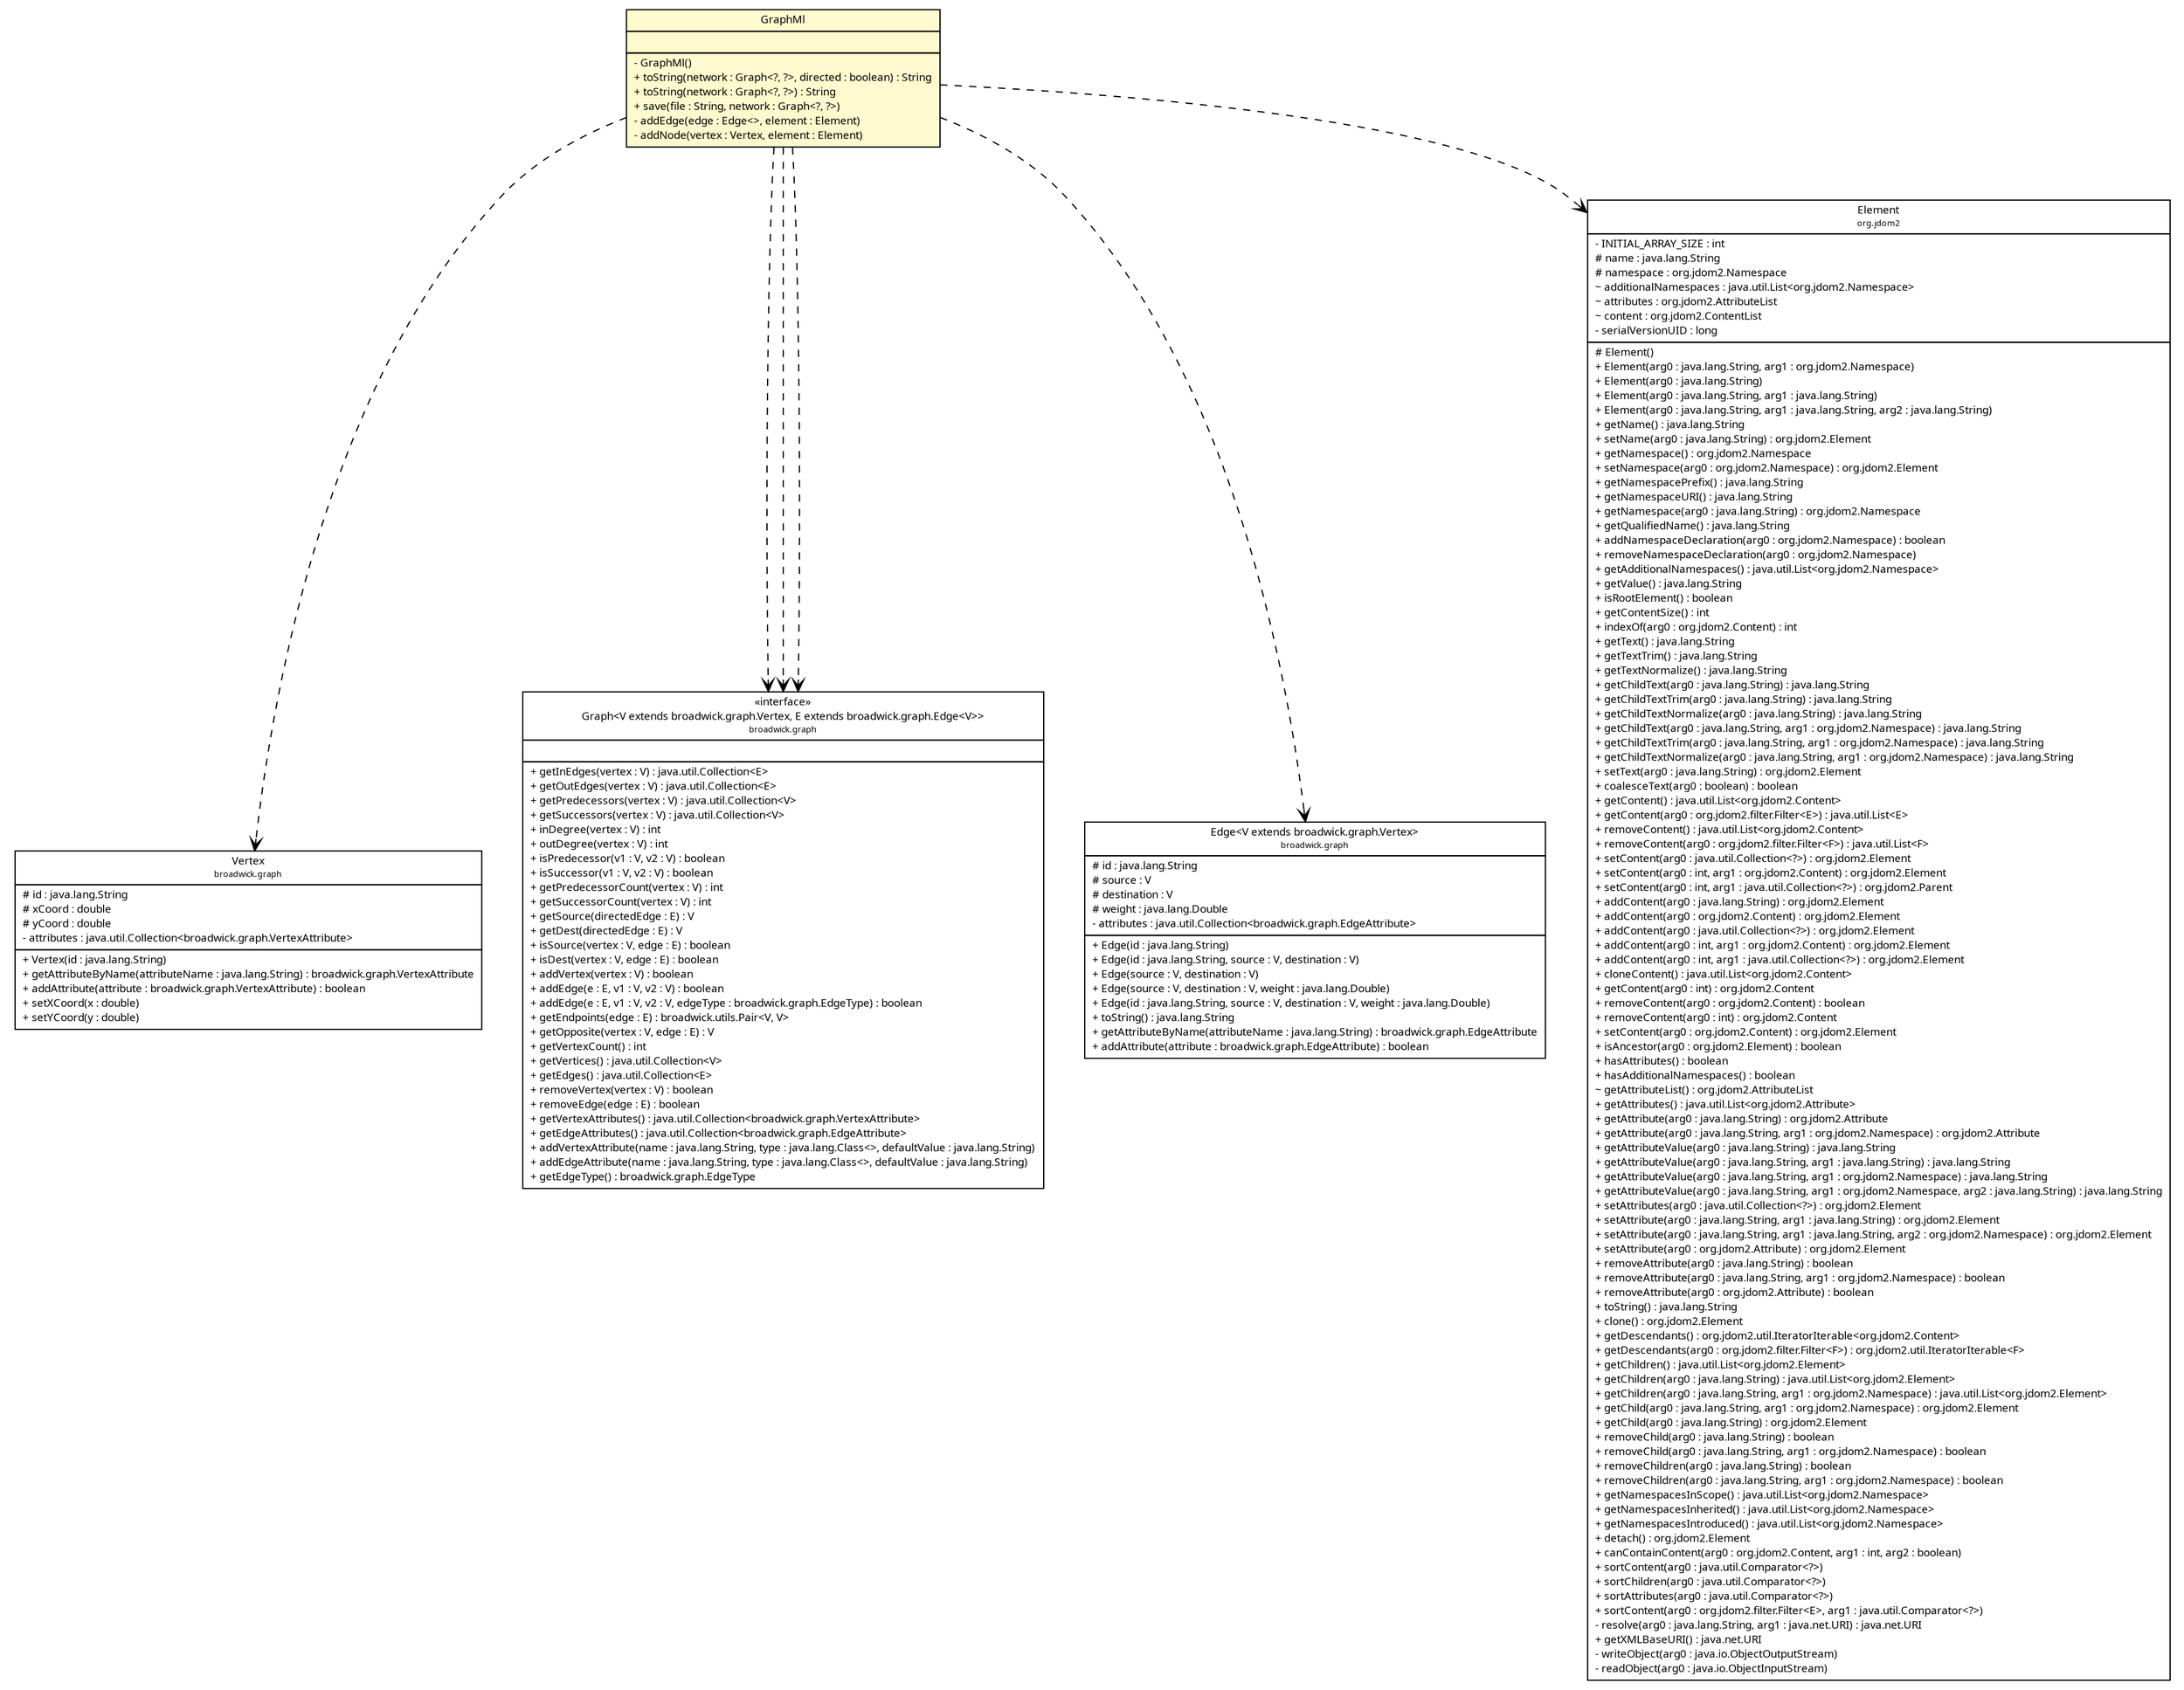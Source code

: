 #!/usr/local/bin/dot
#
# Class diagram 
# Generated by UMLGraph version R5_6 (http://www.umlgraph.org/)
#

digraph G {
	edge [fontname="Trebuchet MS",fontsize=10,labelfontname="Trebuchet MS",labelfontsize=10];
	node [fontname="Trebuchet MS",fontsize=10,shape=plaintext];
	nodesep=0.25;
	ranksep=0.5;
	// broadwick.graph.Vertex
	c11386 [label=<<table title="broadwick.graph.Vertex" border="0" cellborder="1" cellspacing="0" cellpadding="2" port="p" href="../Vertex.html">
		<tr><td><table border="0" cellspacing="0" cellpadding="1">
<tr><td align="center" balign="center"><font face="Trebuchet MS"> Vertex </font></td></tr>
<tr><td align="center" balign="center"><font face="Trebuchet MS" point-size="7.0"> broadwick.graph </font></td></tr>
		</table></td></tr>
		<tr><td><table border="0" cellspacing="0" cellpadding="1">
<tr><td align="left" balign="left"> # id : java.lang.String </td></tr>
<tr><td align="left" balign="left"> # xCoord : double </td></tr>
<tr><td align="left" balign="left"> # yCoord : double </td></tr>
<tr><td align="left" balign="left"> - attributes : java.util.Collection&lt;broadwick.graph.VertexAttribute&gt; </td></tr>
		</table></td></tr>
		<tr><td><table border="0" cellspacing="0" cellpadding="1">
<tr><td align="left" balign="left"> + Vertex(id : java.lang.String) </td></tr>
<tr><td align="left" balign="left"> + getAttributeByName(attributeName : java.lang.String) : broadwick.graph.VertexAttribute </td></tr>
<tr><td align="left" balign="left"> + addAttribute(attribute : broadwick.graph.VertexAttribute) : boolean </td></tr>
<tr><td align="left" balign="left"> + setXCoord(x : double) </td></tr>
<tr><td align="left" balign="left"> + setYCoord(y : double) </td></tr>
		</table></td></tr>
		</table>>, URL="../Vertex.html", fontname="Trebuchet MS", fontcolor="black", fontsize=9.0];
	// broadwick.graph.Graph<V extends broadwick.graph.Vertex, E extends broadwick.graph.Edge<V>>
	c11389 [label=<<table title="broadwick.graph.Graph" border="0" cellborder="1" cellspacing="0" cellpadding="2" port="p" href="../Graph.html">
		<tr><td><table border="0" cellspacing="0" cellpadding="1">
<tr><td align="center" balign="center"> &#171;interface&#187; </td></tr>
<tr><td align="center" balign="center"><font face="Trebuchet MS"> Graph&lt;V extends broadwick.graph.Vertex, E extends broadwick.graph.Edge&lt;V&gt;&gt; </font></td></tr>
<tr><td align="center" balign="center"><font face="Trebuchet MS" point-size="7.0"> broadwick.graph </font></td></tr>
		</table></td></tr>
		<tr><td><table border="0" cellspacing="0" cellpadding="1">
<tr><td align="left" balign="left">  </td></tr>
		</table></td></tr>
		<tr><td><table border="0" cellspacing="0" cellpadding="1">
<tr><td align="left" balign="left"> + getInEdges(vertex : V) : java.util.Collection&lt;E&gt; </td></tr>
<tr><td align="left" balign="left"> + getOutEdges(vertex : V) : java.util.Collection&lt;E&gt; </td></tr>
<tr><td align="left" balign="left"> + getPredecessors(vertex : V) : java.util.Collection&lt;V&gt; </td></tr>
<tr><td align="left" balign="left"> + getSuccessors(vertex : V) : java.util.Collection&lt;V&gt; </td></tr>
<tr><td align="left" balign="left"> + inDegree(vertex : V) : int </td></tr>
<tr><td align="left" balign="left"> + outDegree(vertex : V) : int </td></tr>
<tr><td align="left" balign="left"> + isPredecessor(v1 : V, v2 : V) : boolean </td></tr>
<tr><td align="left" balign="left"> + isSuccessor(v1 : V, v2 : V) : boolean </td></tr>
<tr><td align="left" balign="left"> + getPredecessorCount(vertex : V) : int </td></tr>
<tr><td align="left" balign="left"> + getSuccessorCount(vertex : V) : int </td></tr>
<tr><td align="left" balign="left"> + getSource(directedEdge : E) : V </td></tr>
<tr><td align="left" balign="left"> + getDest(directedEdge : E) : V </td></tr>
<tr><td align="left" balign="left"> + isSource(vertex : V, edge : E) : boolean </td></tr>
<tr><td align="left" balign="left"> + isDest(vertex : V, edge : E) : boolean </td></tr>
<tr><td align="left" balign="left"> + addVertex(vertex : V) : boolean </td></tr>
<tr><td align="left" balign="left"> + addEdge(e : E, v1 : V, v2 : V) : boolean </td></tr>
<tr><td align="left" balign="left"> + addEdge(e : E, v1 : V, v2 : V, edgeType : broadwick.graph.EdgeType) : boolean </td></tr>
<tr><td align="left" balign="left"> + getEndpoints(edge : E) : broadwick.utils.Pair&lt;V, V&gt; </td></tr>
<tr><td align="left" balign="left"> + getOpposite(vertex : V, edge : E) : V </td></tr>
<tr><td align="left" balign="left"> + getVertexCount() : int </td></tr>
<tr><td align="left" balign="left"> + getVertices() : java.util.Collection&lt;V&gt; </td></tr>
<tr><td align="left" balign="left"> + getEdges() : java.util.Collection&lt;E&gt; </td></tr>
<tr><td align="left" balign="left"> + removeVertex(vertex : V) : boolean </td></tr>
<tr><td align="left" balign="left"> + removeEdge(edge : E) : boolean </td></tr>
<tr><td align="left" balign="left"> + getVertexAttributes() : java.util.Collection&lt;broadwick.graph.VertexAttribute&gt; </td></tr>
<tr><td align="left" balign="left"> + getEdgeAttributes() : java.util.Collection&lt;broadwick.graph.EdgeAttribute&gt; </td></tr>
<tr><td align="left" balign="left"> + addVertexAttribute(name : java.lang.String, type : java.lang.Class&lt;&gt;, defaultValue : java.lang.String) </td></tr>
<tr><td align="left" balign="left"> + addEdgeAttribute(name : java.lang.String, type : java.lang.Class&lt;&gt;, defaultValue : java.lang.String) </td></tr>
<tr><td align="left" balign="left"> + getEdgeType() : broadwick.graph.EdgeType </td></tr>
		</table></td></tr>
		</table>>, URL="../Graph.html", fontname="Trebuchet MS", fontcolor="black", fontsize=9.0];
	// broadwick.graph.Edge<V extends broadwick.graph.Vertex>
	c11392 [label=<<table title="broadwick.graph.Edge" border="0" cellborder="1" cellspacing="0" cellpadding="2" port="p" href="../Edge.html">
		<tr><td><table border="0" cellspacing="0" cellpadding="1">
<tr><td align="center" balign="center"><font face="Trebuchet MS"> Edge&lt;V extends broadwick.graph.Vertex&gt; </font></td></tr>
<tr><td align="center" balign="center"><font face="Trebuchet MS" point-size="7.0"> broadwick.graph </font></td></tr>
		</table></td></tr>
		<tr><td><table border="0" cellspacing="0" cellpadding="1">
<tr><td align="left" balign="left"> # id : java.lang.String </td></tr>
<tr><td align="left" balign="left"> # source : V </td></tr>
<tr><td align="left" balign="left"> # destination : V </td></tr>
<tr><td align="left" balign="left"> # weight : java.lang.Double </td></tr>
<tr><td align="left" balign="left"> - attributes : java.util.Collection&lt;broadwick.graph.EdgeAttribute&gt; </td></tr>
		</table></td></tr>
		<tr><td><table border="0" cellspacing="0" cellpadding="1">
<tr><td align="left" balign="left"> + Edge(id : java.lang.String) </td></tr>
<tr><td align="left" balign="left"> + Edge(id : java.lang.String, source : V, destination : V) </td></tr>
<tr><td align="left" balign="left"> + Edge(source : V, destination : V) </td></tr>
<tr><td align="left" balign="left"> + Edge(source : V, destination : V, weight : java.lang.Double) </td></tr>
<tr><td align="left" balign="left"> + Edge(id : java.lang.String, source : V, destination : V, weight : java.lang.Double) </td></tr>
<tr><td align="left" balign="left"> + toString() : java.lang.String </td></tr>
<tr><td align="left" balign="left"> + getAttributeByName(attributeName : java.lang.String) : broadwick.graph.EdgeAttribute </td></tr>
<tr><td align="left" balign="left"> + addAttribute(attribute : broadwick.graph.EdgeAttribute) : boolean </td></tr>
		</table></td></tr>
		</table>>, URL="../Edge.html", fontname="Trebuchet MS", fontcolor="black", fontsize=9.0];
	// broadwick.graph.writer.GraphMl
	c11397 [label=<<table title="broadwick.graph.writer.GraphMl" border="0" cellborder="1" cellspacing="0" cellpadding="2" port="p" bgcolor="lemonChiffon" href="./GraphMl.html">
		<tr><td><table border="0" cellspacing="0" cellpadding="1">
<tr><td align="center" balign="center"><font face="Trebuchet MS"> GraphMl </font></td></tr>
		</table></td></tr>
		<tr><td><table border="0" cellspacing="0" cellpadding="1">
<tr><td align="left" balign="left">  </td></tr>
		</table></td></tr>
		<tr><td><table border="0" cellspacing="0" cellpadding="1">
<tr><td align="left" balign="left"> - GraphMl() </td></tr>
<tr><td align="left" balign="left"> + toString(network : Graph&lt;?, ?&gt;, directed : boolean) : String </td></tr>
<tr><td align="left" balign="left"> + toString(network : Graph&lt;?, ?&gt;) : String </td></tr>
<tr><td align="left" balign="left"> + save(file : String, network : Graph&lt;?, ?&gt;) </td></tr>
<tr><td align="left" balign="left"> - addEdge(edge : Edge&lt;&gt;, element : Element) </td></tr>
<tr><td align="left" balign="left"> - addNode(vertex : Vertex, element : Element) </td></tr>
		</table></td></tr>
		</table>>, URL="./GraphMl.html", fontname="Trebuchet MS", fontcolor="black", fontsize=9.0];
	// broadwick.graph.writer.GraphMl DEPEND broadwick.graph.Edge<V extends broadwick.graph.Vertex>
	c11397:p -> c11392:p [taillabel="", label="", headlabel="", fontname="Trebuchet MS", fontcolor="black", fontsize=10.0, color="black", arrowhead=open, style=dashed];
	// broadwick.graph.writer.GraphMl DEPEND broadwick.graph.Graph<V extends broadwick.graph.Vertex, E extends broadwick.graph.Edge<V>>
	c11397:p -> c11389:p [taillabel="", label="", headlabel="", fontname="Trebuchet MS", fontcolor="black", fontsize=10.0, color="black", arrowhead=open, style=dashed];
	// broadwick.graph.writer.GraphMl DEPEND broadwick.graph.Vertex
	c11397:p -> c11386:p [taillabel="", label="", headlabel="", fontname="Trebuchet MS", fontcolor="black", fontsize=10.0, color="black", arrowhead=open, style=dashed];
	// broadwick.graph.writer.GraphMl DEPEND org.jdom2.Element
	c11397:p -> c11478:p [taillabel="", label="", headlabel="", fontname="Trebuchet MS", fontcolor="black", fontsize=10.0, color="black", arrowhead=open, style=dashed];
	// broadwick.graph.writer.GraphMl DEPEND broadwick.graph.Graph<V extends broadwick.graph.Vertex, E extends broadwick.graph.Edge<V>>
	c11397:p -> c11389:p [taillabel="", label="", headlabel="", fontname="Trebuchet MS", fontcolor="black", fontsize=10.0, color="black", arrowhead=open, style=dashed];
	// broadwick.graph.writer.GraphMl DEPEND broadwick.graph.Graph<V extends broadwick.graph.Vertex, E extends broadwick.graph.Edge<V>>
	c11397:p -> c11389:p [taillabel="", label="", headlabel="", fontname="Trebuchet MS", fontcolor="black", fontsize=10.0, color="black", arrowhead=open, style=dashed];
	// org.jdom2.Element
	c11478 [label=<<table title="org.jdom2.Element" border="0" cellborder="1" cellspacing="0" cellpadding="2" port="p" href="http://java.sun.com/j2se/1.4.2/docs/api/org/jdom2/Element.html">
		<tr><td><table border="0" cellspacing="0" cellpadding="1">
<tr><td align="center" balign="center"><font face="Trebuchet MS"> Element </font></td></tr>
<tr><td align="center" balign="center"><font face="Trebuchet MS" point-size="7.0"> org.jdom2 </font></td></tr>
		</table></td></tr>
		<tr><td><table border="0" cellspacing="0" cellpadding="1">
<tr><td align="left" balign="left"> - INITIAL_ARRAY_SIZE : int </td></tr>
<tr><td align="left" balign="left"> # name : java.lang.String </td></tr>
<tr><td align="left" balign="left"> # namespace : org.jdom2.Namespace </td></tr>
<tr><td align="left" balign="left"> ~ additionalNamespaces : java.util.List&lt;org.jdom2.Namespace&gt; </td></tr>
<tr><td align="left" balign="left"> ~ attributes : org.jdom2.AttributeList </td></tr>
<tr><td align="left" balign="left"> ~ content : org.jdom2.ContentList </td></tr>
<tr><td align="left" balign="left"> - serialVersionUID : long </td></tr>
		</table></td></tr>
		<tr><td><table border="0" cellspacing="0" cellpadding="1">
<tr><td align="left" balign="left"> # Element() </td></tr>
<tr><td align="left" balign="left"> + Element(arg0 : java.lang.String, arg1 : org.jdom2.Namespace) </td></tr>
<tr><td align="left" balign="left"> + Element(arg0 : java.lang.String) </td></tr>
<tr><td align="left" balign="left"> + Element(arg0 : java.lang.String, arg1 : java.lang.String) </td></tr>
<tr><td align="left" balign="left"> + Element(arg0 : java.lang.String, arg1 : java.lang.String, arg2 : java.lang.String) </td></tr>
<tr><td align="left" balign="left"> + getName() : java.lang.String </td></tr>
<tr><td align="left" balign="left"> + setName(arg0 : java.lang.String) : org.jdom2.Element </td></tr>
<tr><td align="left" balign="left"> + getNamespace() : org.jdom2.Namespace </td></tr>
<tr><td align="left" balign="left"> + setNamespace(arg0 : org.jdom2.Namespace) : org.jdom2.Element </td></tr>
<tr><td align="left" balign="left"> + getNamespacePrefix() : java.lang.String </td></tr>
<tr><td align="left" balign="left"> + getNamespaceURI() : java.lang.String </td></tr>
<tr><td align="left" balign="left"> + getNamespace(arg0 : java.lang.String) : org.jdom2.Namespace </td></tr>
<tr><td align="left" balign="left"> + getQualifiedName() : java.lang.String </td></tr>
<tr><td align="left" balign="left"> + addNamespaceDeclaration(arg0 : org.jdom2.Namespace) : boolean </td></tr>
<tr><td align="left" balign="left"> + removeNamespaceDeclaration(arg0 : org.jdom2.Namespace) </td></tr>
<tr><td align="left" balign="left"> + getAdditionalNamespaces() : java.util.List&lt;org.jdom2.Namespace&gt; </td></tr>
<tr><td align="left" balign="left"> + getValue() : java.lang.String </td></tr>
<tr><td align="left" balign="left"> + isRootElement() : boolean </td></tr>
<tr><td align="left" balign="left"> + getContentSize() : int </td></tr>
<tr><td align="left" balign="left"> + indexOf(arg0 : org.jdom2.Content) : int </td></tr>
<tr><td align="left" balign="left"> + getText() : java.lang.String </td></tr>
<tr><td align="left" balign="left"> + getTextTrim() : java.lang.String </td></tr>
<tr><td align="left" balign="left"> + getTextNormalize() : java.lang.String </td></tr>
<tr><td align="left" balign="left"> + getChildText(arg0 : java.lang.String) : java.lang.String </td></tr>
<tr><td align="left" balign="left"> + getChildTextTrim(arg0 : java.lang.String) : java.lang.String </td></tr>
<tr><td align="left" balign="left"> + getChildTextNormalize(arg0 : java.lang.String) : java.lang.String </td></tr>
<tr><td align="left" balign="left"> + getChildText(arg0 : java.lang.String, arg1 : org.jdom2.Namespace) : java.lang.String </td></tr>
<tr><td align="left" balign="left"> + getChildTextTrim(arg0 : java.lang.String, arg1 : org.jdom2.Namespace) : java.lang.String </td></tr>
<tr><td align="left" balign="left"> + getChildTextNormalize(arg0 : java.lang.String, arg1 : org.jdom2.Namespace) : java.lang.String </td></tr>
<tr><td align="left" balign="left"> + setText(arg0 : java.lang.String) : org.jdom2.Element </td></tr>
<tr><td align="left" balign="left"> + coalesceText(arg0 : boolean) : boolean </td></tr>
<tr><td align="left" balign="left"> + getContent() : java.util.List&lt;org.jdom2.Content&gt; </td></tr>
<tr><td align="left" balign="left"> + getContent(arg0 : org.jdom2.filter.Filter&lt;E&gt;) : java.util.List&lt;E&gt; </td></tr>
<tr><td align="left" balign="left"> + removeContent() : java.util.List&lt;org.jdom2.Content&gt; </td></tr>
<tr><td align="left" balign="left"> + removeContent(arg0 : org.jdom2.filter.Filter&lt;F&gt;) : java.util.List&lt;F&gt; </td></tr>
<tr><td align="left" balign="left"> + setContent(arg0 : java.util.Collection&lt;?&gt;) : org.jdom2.Element </td></tr>
<tr><td align="left" balign="left"> + setContent(arg0 : int, arg1 : org.jdom2.Content) : org.jdom2.Element </td></tr>
<tr><td align="left" balign="left"> + setContent(arg0 : int, arg1 : java.util.Collection&lt;?&gt;) : org.jdom2.Parent </td></tr>
<tr><td align="left" balign="left"> + addContent(arg0 : java.lang.String) : org.jdom2.Element </td></tr>
<tr><td align="left" balign="left"> + addContent(arg0 : org.jdom2.Content) : org.jdom2.Element </td></tr>
<tr><td align="left" balign="left"> + addContent(arg0 : java.util.Collection&lt;?&gt;) : org.jdom2.Element </td></tr>
<tr><td align="left" balign="left"> + addContent(arg0 : int, arg1 : org.jdom2.Content) : org.jdom2.Element </td></tr>
<tr><td align="left" balign="left"> + addContent(arg0 : int, arg1 : java.util.Collection&lt;?&gt;) : org.jdom2.Element </td></tr>
<tr><td align="left" balign="left"> + cloneContent() : java.util.List&lt;org.jdom2.Content&gt; </td></tr>
<tr><td align="left" balign="left"> + getContent(arg0 : int) : org.jdom2.Content </td></tr>
<tr><td align="left" balign="left"> + removeContent(arg0 : org.jdom2.Content) : boolean </td></tr>
<tr><td align="left" balign="left"> + removeContent(arg0 : int) : org.jdom2.Content </td></tr>
<tr><td align="left" balign="left"> + setContent(arg0 : org.jdom2.Content) : org.jdom2.Element </td></tr>
<tr><td align="left" balign="left"> + isAncestor(arg0 : org.jdom2.Element) : boolean </td></tr>
<tr><td align="left" balign="left"> + hasAttributes() : boolean </td></tr>
<tr><td align="left" balign="left"> + hasAdditionalNamespaces() : boolean </td></tr>
<tr><td align="left" balign="left"> ~ getAttributeList() : org.jdom2.AttributeList </td></tr>
<tr><td align="left" balign="left"> + getAttributes() : java.util.List&lt;org.jdom2.Attribute&gt; </td></tr>
<tr><td align="left" balign="left"> + getAttribute(arg0 : java.lang.String) : org.jdom2.Attribute </td></tr>
<tr><td align="left" balign="left"> + getAttribute(arg0 : java.lang.String, arg1 : org.jdom2.Namespace) : org.jdom2.Attribute </td></tr>
<tr><td align="left" balign="left"> + getAttributeValue(arg0 : java.lang.String) : java.lang.String </td></tr>
<tr><td align="left" balign="left"> + getAttributeValue(arg0 : java.lang.String, arg1 : java.lang.String) : java.lang.String </td></tr>
<tr><td align="left" balign="left"> + getAttributeValue(arg0 : java.lang.String, arg1 : org.jdom2.Namespace) : java.lang.String </td></tr>
<tr><td align="left" balign="left"> + getAttributeValue(arg0 : java.lang.String, arg1 : org.jdom2.Namespace, arg2 : java.lang.String) : java.lang.String </td></tr>
<tr><td align="left" balign="left"> + setAttributes(arg0 : java.util.Collection&lt;?&gt;) : org.jdom2.Element </td></tr>
<tr><td align="left" balign="left"> + setAttribute(arg0 : java.lang.String, arg1 : java.lang.String) : org.jdom2.Element </td></tr>
<tr><td align="left" balign="left"> + setAttribute(arg0 : java.lang.String, arg1 : java.lang.String, arg2 : org.jdom2.Namespace) : org.jdom2.Element </td></tr>
<tr><td align="left" balign="left"> + setAttribute(arg0 : org.jdom2.Attribute) : org.jdom2.Element </td></tr>
<tr><td align="left" balign="left"> + removeAttribute(arg0 : java.lang.String) : boolean </td></tr>
<tr><td align="left" balign="left"> + removeAttribute(arg0 : java.lang.String, arg1 : org.jdom2.Namespace) : boolean </td></tr>
<tr><td align="left" balign="left"> + removeAttribute(arg0 : org.jdom2.Attribute) : boolean </td></tr>
<tr><td align="left" balign="left"> + toString() : java.lang.String </td></tr>
<tr><td align="left" balign="left"> + clone() : org.jdom2.Element </td></tr>
<tr><td align="left" balign="left"> + getDescendants() : org.jdom2.util.IteratorIterable&lt;org.jdom2.Content&gt; </td></tr>
<tr><td align="left" balign="left"> + getDescendants(arg0 : org.jdom2.filter.Filter&lt;F&gt;) : org.jdom2.util.IteratorIterable&lt;F&gt; </td></tr>
<tr><td align="left" balign="left"> + getChildren() : java.util.List&lt;org.jdom2.Element&gt; </td></tr>
<tr><td align="left" balign="left"> + getChildren(arg0 : java.lang.String) : java.util.List&lt;org.jdom2.Element&gt; </td></tr>
<tr><td align="left" balign="left"> + getChildren(arg0 : java.lang.String, arg1 : org.jdom2.Namespace) : java.util.List&lt;org.jdom2.Element&gt; </td></tr>
<tr><td align="left" balign="left"> + getChild(arg0 : java.lang.String, arg1 : org.jdom2.Namespace) : org.jdom2.Element </td></tr>
<tr><td align="left" balign="left"> + getChild(arg0 : java.lang.String) : org.jdom2.Element </td></tr>
<tr><td align="left" balign="left"> + removeChild(arg0 : java.lang.String) : boolean </td></tr>
<tr><td align="left" balign="left"> + removeChild(arg0 : java.lang.String, arg1 : org.jdom2.Namespace) : boolean </td></tr>
<tr><td align="left" balign="left"> + removeChildren(arg0 : java.lang.String) : boolean </td></tr>
<tr><td align="left" balign="left"> + removeChildren(arg0 : java.lang.String, arg1 : org.jdom2.Namespace) : boolean </td></tr>
<tr><td align="left" balign="left"> + getNamespacesInScope() : java.util.List&lt;org.jdom2.Namespace&gt; </td></tr>
<tr><td align="left" balign="left"> + getNamespacesInherited() : java.util.List&lt;org.jdom2.Namespace&gt; </td></tr>
<tr><td align="left" balign="left"> + getNamespacesIntroduced() : java.util.List&lt;org.jdom2.Namespace&gt; </td></tr>
<tr><td align="left" balign="left"> + detach() : org.jdom2.Element </td></tr>
<tr><td align="left" balign="left"> + canContainContent(arg0 : org.jdom2.Content, arg1 : int, arg2 : boolean) </td></tr>
<tr><td align="left" balign="left"> + sortContent(arg0 : java.util.Comparator&lt;?&gt;) </td></tr>
<tr><td align="left" balign="left"> + sortChildren(arg0 : java.util.Comparator&lt;?&gt;) </td></tr>
<tr><td align="left" balign="left"> + sortAttributes(arg0 : java.util.Comparator&lt;?&gt;) </td></tr>
<tr><td align="left" balign="left"> + sortContent(arg0 : org.jdom2.filter.Filter&lt;E&gt;, arg1 : java.util.Comparator&lt;?&gt;) </td></tr>
<tr><td align="left" balign="left"> - resolve(arg0 : java.lang.String, arg1 : java.net.URI) : java.net.URI </td></tr>
<tr><td align="left" balign="left"> + getXMLBaseURI() : java.net.URI </td></tr>
<tr><td align="left" balign="left"> - writeObject(arg0 : java.io.ObjectOutputStream) </td></tr>
<tr><td align="left" balign="left"> - readObject(arg0 : java.io.ObjectInputStream) </td></tr>
		</table></td></tr>
		</table>>, URL="http://java.sun.com/j2se/1.4.2/docs/api/org/jdom2/Element.html", fontname="Trebuchet MS", fontcolor="black", fontsize=9.0];
}

